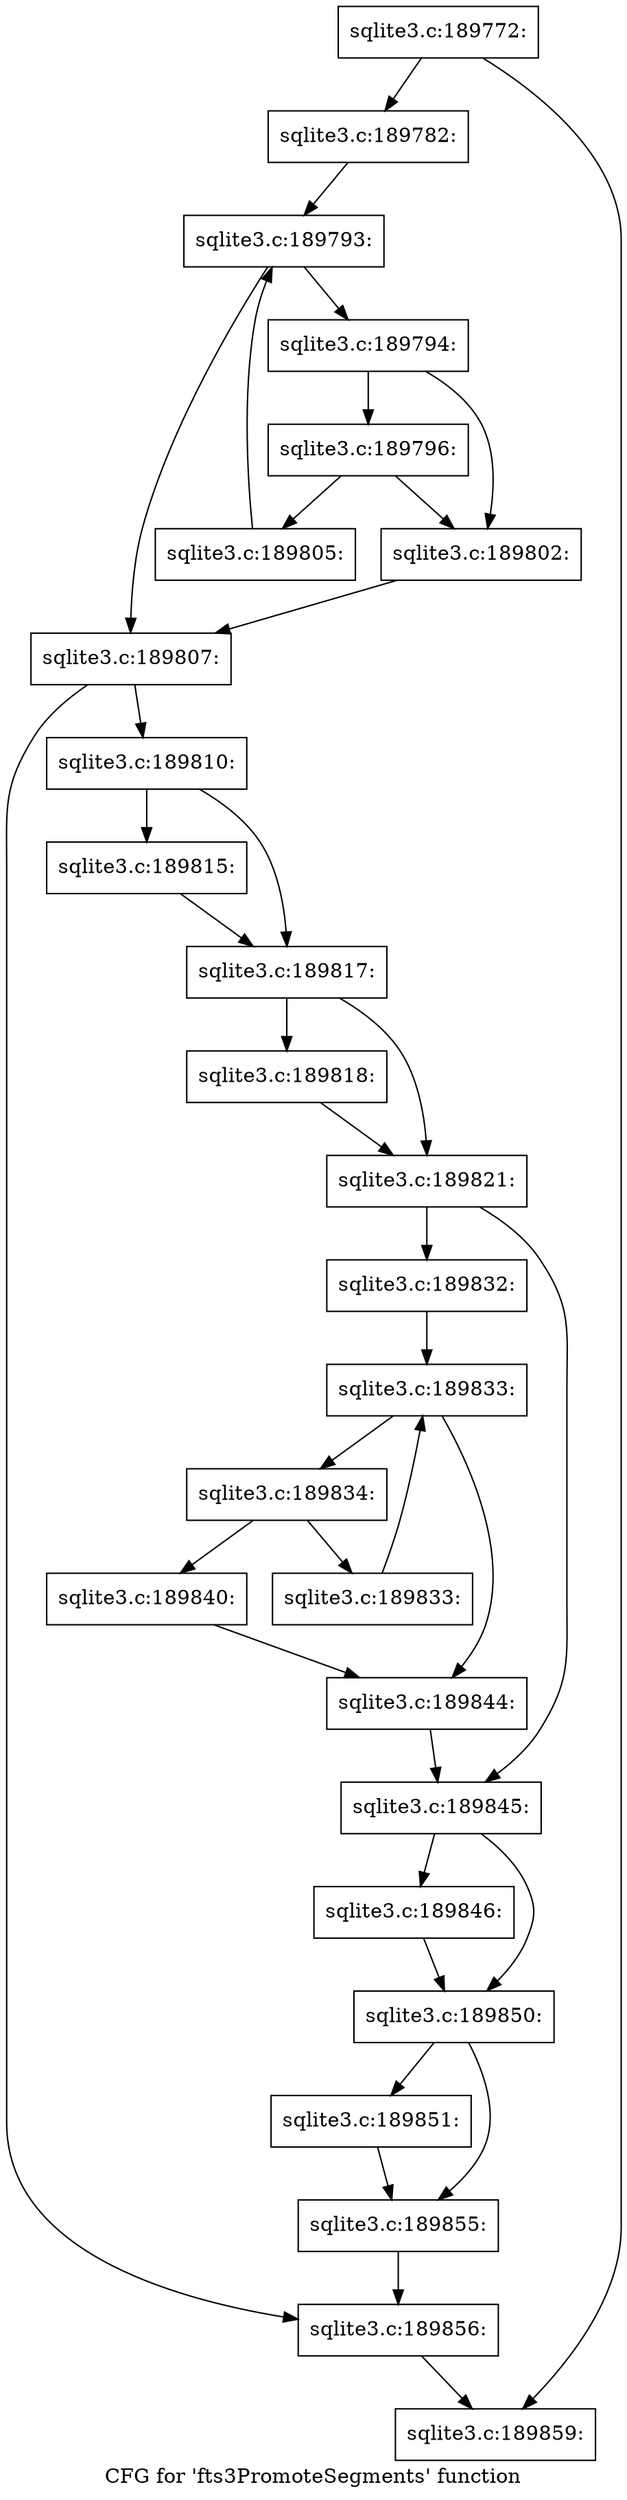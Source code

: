 digraph "CFG for 'fts3PromoteSegments' function" {
	label="CFG for 'fts3PromoteSegments' function";

	Node0x55c0fb0cd670 [shape=record,label="{sqlite3.c:189772:}"];
	Node0x55c0fb0cd670 -> Node0x55c0fb0cfcb0;
	Node0x55c0fb0cd670 -> Node0x55c0fb0cfd00;
	Node0x55c0fb0cfcb0 [shape=record,label="{sqlite3.c:189782:}"];
	Node0x55c0fb0cfcb0 -> Node0x55c0fb0d1810;
	Node0x55c0fb0d1810 [shape=record,label="{sqlite3.c:189793:}"];
	Node0x55c0fb0d1810 -> Node0x55c0fb0d1c90;
	Node0x55c0fb0d1810 -> Node0x55c0fb0d1970;
	Node0x55c0fb0d1c90 [shape=record,label="{sqlite3.c:189794:}"];
	Node0x55c0fb0d1c90 -> Node0x55c0f6ced520;
	Node0x55c0fb0d1c90 -> Node0x55c0fb0d2f10;
	Node0x55c0fb0d2f10 [shape=record,label="{sqlite3.c:189796:}"];
	Node0x55c0fb0d2f10 -> Node0x55c0f6ced520;
	Node0x55c0fb0d2f10 -> Node0x55c0fb0d2b90;
	Node0x55c0f6ced520 [shape=record,label="{sqlite3.c:189802:}"];
	Node0x55c0f6ced520 -> Node0x55c0fb0d1970;
	Node0x55c0fb0d2b90 [shape=record,label="{sqlite3.c:189805:}"];
	Node0x55c0fb0d2b90 -> Node0x55c0fb0d1810;
	Node0x55c0fb0d1970 [shape=record,label="{sqlite3.c:189807:}"];
	Node0x55c0fb0d1970 -> Node0x55c0fb0d3a10;
	Node0x55c0fb0d1970 -> Node0x55c0fb0d3a60;
	Node0x55c0fb0d3a10 [shape=record,label="{sqlite3.c:189810:}"];
	Node0x55c0fb0d3a10 -> Node0x55c0fb0d46f0;
	Node0x55c0fb0d3a10 -> Node0x55c0fb0d4740;
	Node0x55c0fb0d46f0 [shape=record,label="{sqlite3.c:189815:}"];
	Node0x55c0fb0d46f0 -> Node0x55c0fb0d4740;
	Node0x55c0fb0d4740 [shape=record,label="{sqlite3.c:189817:}"];
	Node0x55c0fb0d4740 -> Node0x55c0fb0d4e10;
	Node0x55c0fb0d4740 -> Node0x55c0fb0d4e60;
	Node0x55c0fb0d4e10 [shape=record,label="{sqlite3.c:189818:}"];
	Node0x55c0fb0d4e10 -> Node0x55c0fb0d4e60;
	Node0x55c0fb0d4e60 [shape=record,label="{sqlite3.c:189821:}"];
	Node0x55c0fb0d4e60 -> Node0x55c0fb0d5680;
	Node0x55c0fb0d4e60 -> Node0x55c0fb0d56d0;
	Node0x55c0fb0d5680 [shape=record,label="{sqlite3.c:189832:}"];
	Node0x55c0fb0d5680 -> Node0x55c0fb0d5c80;
	Node0x55c0fb0d5c80 [shape=record,label="{sqlite3.c:189833:}"];
	Node0x55c0fb0d5c80 -> Node0x55c0fb0d6100;
	Node0x55c0fb0d5c80 -> Node0x55c0fb0d5de0;
	Node0x55c0fb0d6100 [shape=record,label="{sqlite3.c:189834:}"];
	Node0x55c0fb0d6100 -> Node0x55c0fb0d7180;
	Node0x55c0fb0d6100 -> Node0x55c0fb0d71d0;
	Node0x55c0fb0d7180 [shape=record,label="{sqlite3.c:189840:}"];
	Node0x55c0fb0d7180 -> Node0x55c0fb0d5de0;
	Node0x55c0fb0d71d0 [shape=record,label="{sqlite3.c:189833:}"];
	Node0x55c0fb0d71d0 -> Node0x55c0fb0d5c80;
	Node0x55c0fb0d5de0 [shape=record,label="{sqlite3.c:189844:}"];
	Node0x55c0fb0d5de0 -> Node0x55c0fb0d56d0;
	Node0x55c0fb0d56d0 [shape=record,label="{sqlite3.c:189845:}"];
	Node0x55c0fb0d56d0 -> Node0x55c0fb0d7a80;
	Node0x55c0fb0d56d0 -> Node0x55c0fb0d7ad0;
	Node0x55c0fb0d7a80 [shape=record,label="{sqlite3.c:189846:}"];
	Node0x55c0fb0d7a80 -> Node0x55c0fb0d7ad0;
	Node0x55c0fb0d7ad0 [shape=record,label="{sqlite3.c:189850:}"];
	Node0x55c0fb0d7ad0 -> Node0x55c0fb0d81d0;
	Node0x55c0fb0d7ad0 -> Node0x55c0fb0d8220;
	Node0x55c0fb0d81d0 [shape=record,label="{sqlite3.c:189851:}"];
	Node0x55c0fb0d81d0 -> Node0x55c0fb0d8220;
	Node0x55c0fb0d8220 [shape=record,label="{sqlite3.c:189855:}"];
	Node0x55c0fb0d8220 -> Node0x55c0fb0d3a60;
	Node0x55c0fb0d3a60 [shape=record,label="{sqlite3.c:189856:}"];
	Node0x55c0fb0d3a60 -> Node0x55c0fb0cfd00;
	Node0x55c0fb0cfd00 [shape=record,label="{sqlite3.c:189859:}"];
}
